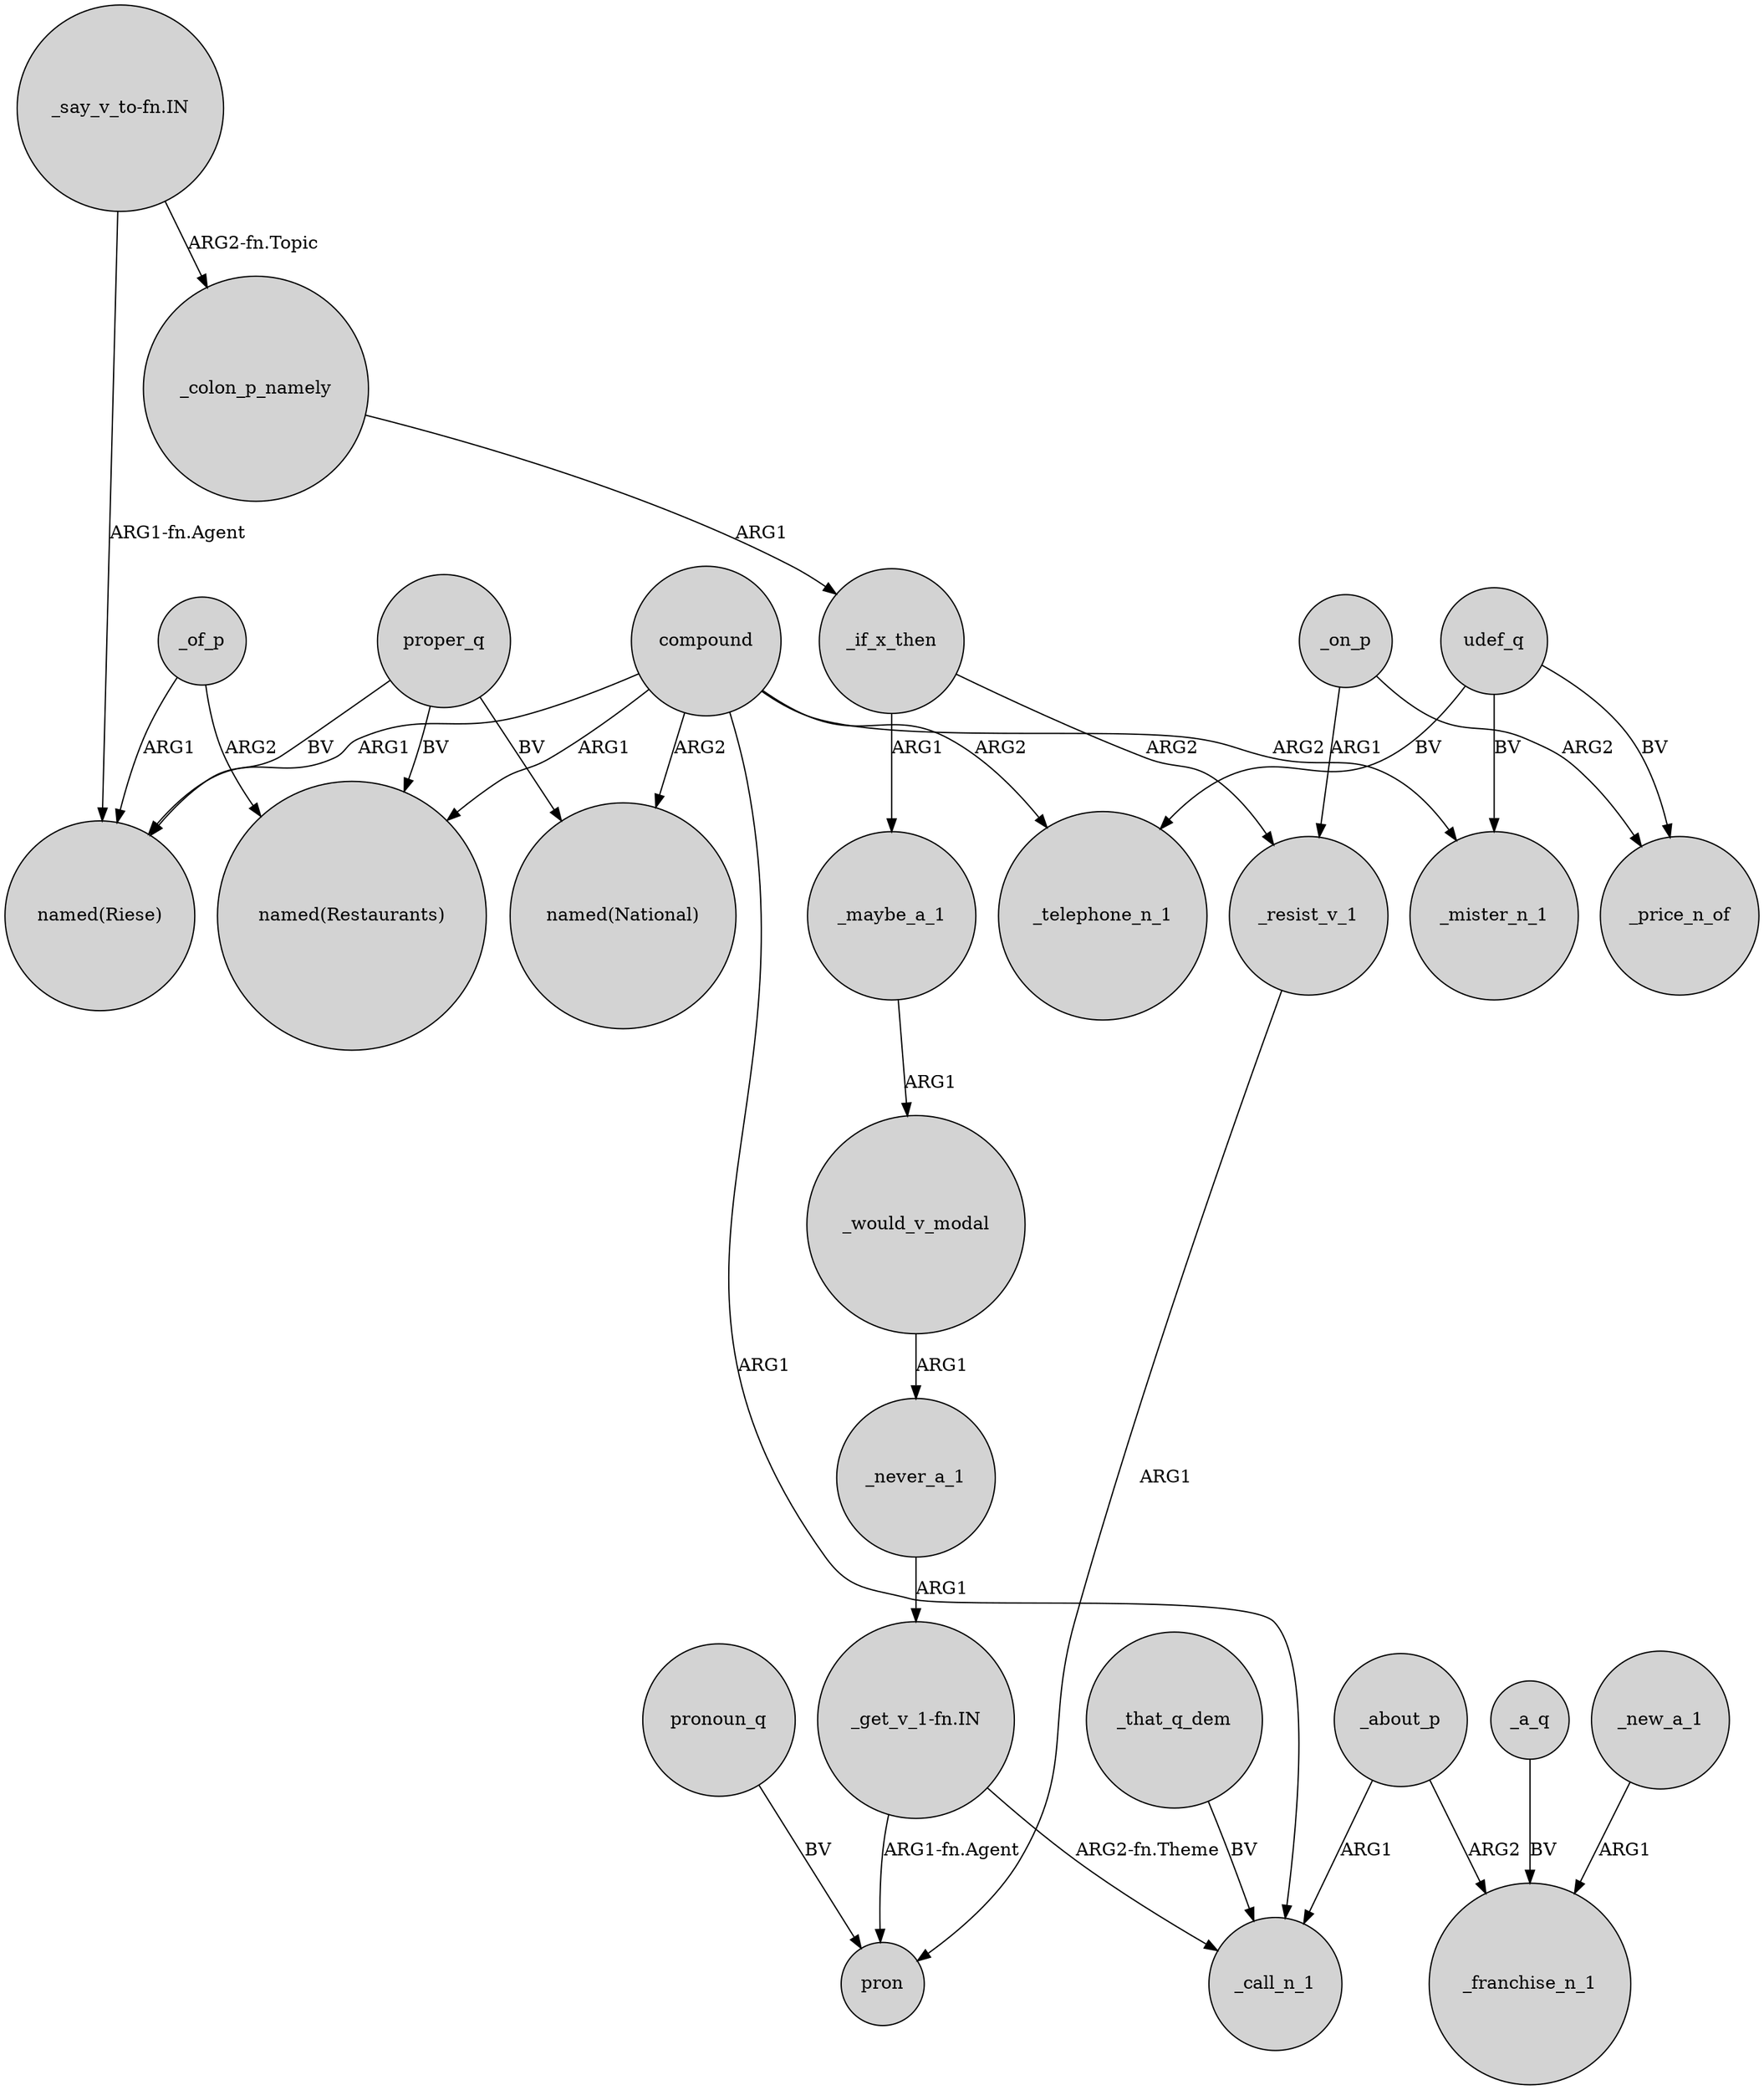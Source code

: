digraph {
	node [shape=circle style=filled]
	_of_p -> "named(Riese)" [label=ARG1]
	_of_p -> "named(Restaurants)" [label=ARG2]
	proper_q -> "named(Restaurants)" [label=BV]
	"_get_v_1-fn.IN" -> _call_n_1 [label="ARG2-fn.Theme"]
	udef_q -> _price_n_of [label=BV]
	compound -> _telephone_n_1 [label=ARG2]
	_a_q -> _franchise_n_1 [label=BV]
	_about_p -> _call_n_1 [label=ARG1]
	udef_q -> _telephone_n_1 [label=BV]
	compound -> _mister_n_1 [label=ARG2]
	_resist_v_1 -> pron [label=ARG1]
	"_say_v_to-fn.IN" -> _colon_p_namely [label="ARG2-fn.Topic"]
	_that_q_dem -> _call_n_1 [label=BV]
	"_say_v_to-fn.IN" -> "named(Riese)" [label="ARG1-fn.Agent"]
	udef_q -> _mister_n_1 [label=BV]
	compound -> "named(Riese)" [label=ARG1]
	compound -> "named(Restaurants)" [label=ARG1]
	_maybe_a_1 -> _would_v_modal [label=ARG1]
	compound -> "named(National)" [label=ARG2]
	pronoun_q -> pron [label=BV]
	"_get_v_1-fn.IN" -> pron [label="ARG1-fn.Agent"]
	_if_x_then -> _resist_v_1 [label=ARG2]
	_on_p -> _price_n_of [label=ARG2]
	_never_a_1 -> "_get_v_1-fn.IN" [label=ARG1]
	_about_p -> _franchise_n_1 [label=ARG2]
	proper_q -> "named(National)" [label=BV]
	_if_x_then -> _maybe_a_1 [label=ARG1]
	compound -> _call_n_1 [label=ARG1]
	_on_p -> _resist_v_1 [label=ARG1]
	proper_q -> "named(Riese)" [label=BV]
	_colon_p_namely -> _if_x_then [label=ARG1]
	_new_a_1 -> _franchise_n_1 [label=ARG1]
	_would_v_modal -> _never_a_1 [label=ARG1]
}
